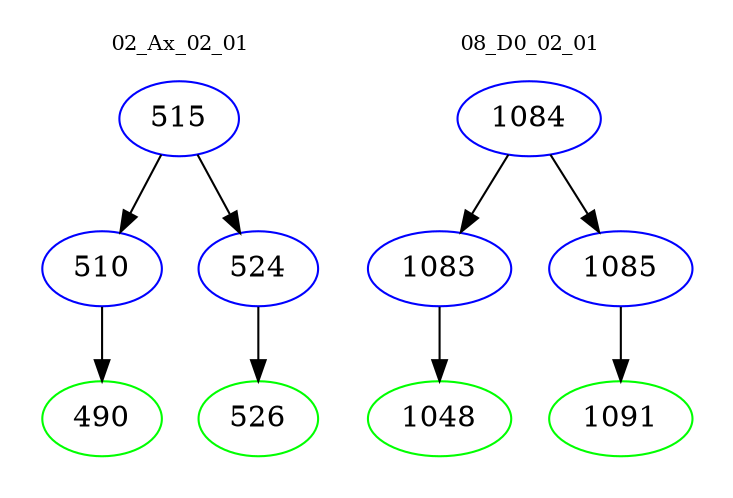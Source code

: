 digraph{
subgraph cluster_0 {
color = white
label = "02_Ax_02_01";
fontsize=10;
T0_515 [label="515", color="blue"]
T0_515 -> T0_510 [color="black"]
T0_510 [label="510", color="blue"]
T0_510 -> T0_490 [color="black"]
T0_490 [label="490", color="green"]
T0_515 -> T0_524 [color="black"]
T0_524 [label="524", color="blue"]
T0_524 -> T0_526 [color="black"]
T0_526 [label="526", color="green"]
}
subgraph cluster_1 {
color = white
label = "08_D0_02_01";
fontsize=10;
T1_1084 [label="1084", color="blue"]
T1_1084 -> T1_1083 [color="black"]
T1_1083 [label="1083", color="blue"]
T1_1083 -> T1_1048 [color="black"]
T1_1048 [label="1048", color="green"]
T1_1084 -> T1_1085 [color="black"]
T1_1085 [label="1085", color="blue"]
T1_1085 -> T1_1091 [color="black"]
T1_1091 [label="1091", color="green"]
}
}
